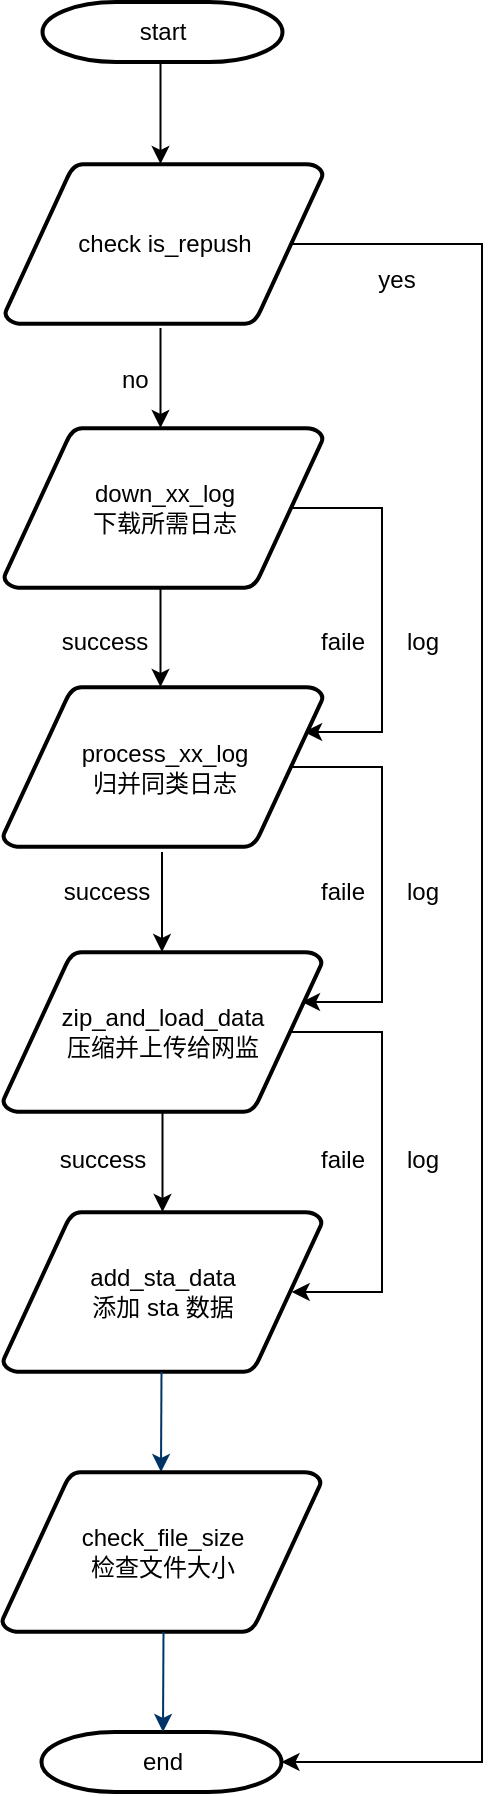 <mxfile version="13.6.6" type="github">
  <diagram id="6a731a19-8d31-9384-78a2-239565b7b9f0" name="Page-1">
    <mxGraphModel dx="1422" dy="794" grid="1" gridSize="10" guides="1" tooltips="1" connect="1" arrows="1" fold="1" page="1" pageScale="1" pageWidth="1169" pageHeight="827" background="#ffffff" math="0" shadow="0">
      <root>
        <mxCell id="0" />
        <mxCell id="1" parent="0" />
        <mxCell id="2" value="start" style="shape=mxgraph.flowchart.terminator;strokeWidth=2;gradientColor=none;gradientDirection=north;fontStyle=0;html=1;" parent="1" vertex="1">
          <mxGeometry x="260.25" y="95" width="120" height="30" as="geometry" />
        </mxCell>
        <mxCell id="g57g3PAnQJYOMXpyq4fn-56" value="" style="edgeStyle=orthogonalEdgeStyle;rounded=0;orthogonalLoop=1;jettySize=auto;html=1;exitX=0.905;exitY=0.5;exitDx=0;exitDy=0;exitPerimeter=0;entryX=1;entryY=0.5;entryDx=0;entryDy=0;entryPerimeter=0;" edge="1" parent="1" source="3" target="40">
          <mxGeometry relative="1" as="geometry">
            <mxPoint x="520" y="640" as="targetPoint" />
            <Array as="points">
              <mxPoint x="480" y="216" />
              <mxPoint x="480" y="975" />
            </Array>
          </mxGeometry>
        </mxCell>
        <mxCell id="3" value="check is_repush" style="shape=mxgraph.flowchart.data;strokeWidth=2;gradientColor=none;gradientDirection=north;fontStyle=0;html=1;" parent="1" vertex="1">
          <mxGeometry x="241.5" y="176" width="159" height="80" as="geometry" />
        </mxCell>
        <mxCell id="g57g3PAnQJYOMXpyq4fn-61" value="" style="edgeStyle=orthogonalEdgeStyle;rounded=0;orthogonalLoop=1;jettySize=auto;html=1;exitX=0.905;exitY=0.5;exitDx=0;exitDy=0;exitPerimeter=0;entryX=0.941;entryY=0.281;entryDx=0;entryDy=0;entryPerimeter=0;" edge="1" parent="1" source="5" target="g57g3PAnQJYOMXpyq4fn-64">
          <mxGeometry relative="1" as="geometry">
            <mxPoint x="390" y="450" as="targetPoint" />
            <Array as="points">
              <mxPoint x="430" y="348" />
              <mxPoint x="430" y="460" />
            </Array>
          </mxGeometry>
        </mxCell>
        <mxCell id="5" value="down_xx_log&lt;br&gt;下载所需日志" style="shape=mxgraph.flowchart.data;strokeWidth=2;gradientColor=none;gradientDirection=north;fontStyle=0;html=1;" parent="1" vertex="1">
          <mxGeometry x="241" y="308" width="159.5" height="80" as="geometry" />
        </mxCell>
        <mxCell id="11" value="no" style="text;fontStyle=0;html=1;strokeColor=none;gradientColor=none;fillColor=none;strokeWidth=2;" parent="1" vertex="1">
          <mxGeometry x="298" y="270" width="20" height="26" as="geometry" />
        </mxCell>
        <mxCell id="14" value="success" style="text;fontStyle=0;html=1;strokeColor=none;gradientColor=none;fillColor=none;strokeWidth=2;align=center;" parent="1" vertex="1">
          <mxGeometry x="271" y="401" width="40" height="26" as="geometry" />
        </mxCell>
        <mxCell id="40" value="end" style="shape=mxgraph.flowchart.terminator;strokeWidth=2;gradientColor=none;gradientDirection=north;fontStyle=0;html=1;" parent="1" vertex="1">
          <mxGeometry x="259.75" y="960" width="120" height="30" as="geometry" />
        </mxCell>
        <mxCell id="g57g3PAnQJYOMXpyq4fn-58" value="yes" style="text;fontStyle=0;html=1;strokeColor=none;gradientColor=none;fillColor=none;strokeWidth=2;align=center;" vertex="1" parent="1">
          <mxGeometry x="417" y="220" width="40" height="26" as="geometry" />
        </mxCell>
        <mxCell id="g57g3PAnQJYOMXpyq4fn-62" value="faile" style="text;fontStyle=0;html=1;strokeColor=none;gradientColor=none;fillColor=none;strokeWidth=2;align=center;" vertex="1" parent="1">
          <mxGeometry x="390" y="401" width="40" height="26" as="geometry" />
        </mxCell>
        <mxCell id="g57g3PAnQJYOMXpyq4fn-63" value="log" style="text;fontStyle=0;html=1;strokeColor=none;gradientColor=none;fillColor=none;strokeWidth=2;align=center;" vertex="1" parent="1">
          <mxGeometry x="430" y="401" width="40" height="26" as="geometry" />
        </mxCell>
        <mxCell id="g57g3PAnQJYOMXpyq4fn-64" value="process_xx_log&lt;br&gt;归并同类日志" style="shape=mxgraph.flowchart.data;strokeWidth=2;gradientColor=none;gradientDirection=north;fontStyle=0;html=1;" vertex="1" parent="1">
          <mxGeometry x="240.5" y="437.5" width="160" height="80" as="geometry" />
        </mxCell>
        <mxCell id="g57g3PAnQJYOMXpyq4fn-75" value="" style="edgeStyle=orthogonalEdgeStyle;rounded=0;orthogonalLoop=1;jettySize=auto;html=1;" edge="1" parent="1" source="g57g3PAnQJYOMXpyq4fn-65" target="g57g3PAnQJYOMXpyq4fn-71">
          <mxGeometry relative="1" as="geometry" />
        </mxCell>
        <mxCell id="g57g3PAnQJYOMXpyq4fn-65" value="zip_and_load_data&lt;br&gt;压缩并上传给网监" style="shape=mxgraph.flowchart.data;strokeWidth=2;gradientColor=none;gradientDirection=north;fontStyle=0;html=1;" vertex="1" parent="1">
          <mxGeometry x="240.5" y="570" width="159.5" height="80" as="geometry" />
        </mxCell>
        <mxCell id="g57g3PAnQJYOMXpyq4fn-66" value="" style="edgeStyle=orthogonalEdgeStyle;rounded=0;orthogonalLoop=1;jettySize=auto;html=1;exitX=0.905;exitY=0.5;exitDx=0;exitDy=0;exitPerimeter=0;" edge="1" parent="1" source="g57g3PAnQJYOMXpyq4fn-64">
          <mxGeometry relative="1" as="geometry">
            <mxPoint x="384.498" y="489.5" as="sourcePoint" />
            <mxPoint x="390" y="595" as="targetPoint" />
            <Array as="points">
              <mxPoint x="430" y="478" />
              <mxPoint x="430" y="595" />
            </Array>
          </mxGeometry>
        </mxCell>
        <mxCell id="g57g3PAnQJYOMXpyq4fn-67" value="success" style="text;fontStyle=0;html=1;strokeColor=none;gradientColor=none;fillColor=none;strokeWidth=2;align=center;" vertex="1" parent="1">
          <mxGeometry x="272" y="526" width="40" height="26" as="geometry" />
        </mxCell>
        <mxCell id="g57g3PAnQJYOMXpyq4fn-68" value="faile" style="text;fontStyle=0;html=1;strokeColor=none;gradientColor=none;fillColor=none;strokeWidth=2;align=center;" vertex="1" parent="1">
          <mxGeometry x="390" y="526" width="40" height="26" as="geometry" />
        </mxCell>
        <mxCell id="g57g3PAnQJYOMXpyq4fn-69" value="" style="edgeStyle=orthogonalEdgeStyle;rounded=0;orthogonalLoop=1;jettySize=auto;html=1;entryX=0.905;entryY=0.5;entryDx=0;entryDy=0;entryPerimeter=0;" edge="1" parent="1" target="g57g3PAnQJYOMXpyq4fn-71">
          <mxGeometry relative="1" as="geometry">
            <mxPoint x="384" y="610" as="sourcePoint" />
            <mxPoint x="430" y="720" as="targetPoint" />
            <Array as="points">
              <mxPoint x="430" y="610" />
              <mxPoint x="430" y="740" />
            </Array>
          </mxGeometry>
        </mxCell>
        <mxCell id="g57g3PAnQJYOMXpyq4fn-70" value="faile" style="text;fontStyle=0;html=1;strokeColor=none;gradientColor=none;fillColor=none;strokeWidth=2;align=center;" vertex="1" parent="1">
          <mxGeometry x="390" y="660" width="40" height="26" as="geometry" />
        </mxCell>
        <mxCell id="g57g3PAnQJYOMXpyq4fn-71" value="add_sta_data&lt;br&gt;添加 sta 数据" style="shape=mxgraph.flowchart.data;strokeWidth=2;gradientColor=none;gradientDirection=north;fontStyle=0;html=1;" vertex="1" parent="1">
          <mxGeometry x="240.5" y="700" width="159.5" height="80" as="geometry" />
        </mxCell>
        <mxCell id="g57g3PAnQJYOMXpyq4fn-74" value="success" style="text;fontStyle=0;html=1;strokeColor=none;gradientColor=none;fillColor=none;strokeWidth=2;align=center;" vertex="1" parent="1">
          <mxGeometry x="270" y="660" width="40" height="26" as="geometry" />
        </mxCell>
        <mxCell id="g57g3PAnQJYOMXpyq4fn-77" value="log" style="text;fontStyle=0;html=1;strokeColor=none;gradientColor=none;fillColor=none;strokeWidth=2;align=center;" vertex="1" parent="1">
          <mxGeometry x="430" y="660" width="40" height="26" as="geometry" />
        </mxCell>
        <mxCell id="g57g3PAnQJYOMXpyq4fn-78" value="log" style="text;fontStyle=0;html=1;strokeColor=none;gradientColor=none;fillColor=none;strokeWidth=2;align=center;" vertex="1" parent="1">
          <mxGeometry x="430" y="526" width="40" height="26" as="geometry" />
        </mxCell>
        <mxCell id="g57g3PAnQJYOMXpyq4fn-79" value="" style="edgeStyle=elbowEdgeStyle;elbow=vertical;fontStyle=1;strokeColor=#003366;strokeWidth=1;html=1;" edge="1" parent="1">
          <mxGeometry x="-0.5" y="-1065" width="100" height="100" as="geometry">
            <mxPoint x="319.75" y="780" as="sourcePoint" />
            <mxPoint x="319.5" y="830" as="targetPoint" />
            <Array as="points">
              <mxPoint x="320" y="780" />
            </Array>
          </mxGeometry>
        </mxCell>
        <mxCell id="g57g3PAnQJYOMXpyq4fn-80" value="check_file_size&lt;br&gt;检查文件大小" style="shape=mxgraph.flowchart.data;strokeWidth=2;gradientColor=none;gradientDirection=north;fontStyle=0;html=1;" vertex="1" parent="1">
          <mxGeometry x="240" y="830" width="159.5" height="80" as="geometry" />
        </mxCell>
        <mxCell id="g57g3PAnQJYOMXpyq4fn-84" value="" style="edgeStyle=orthogonalEdgeStyle;rounded=0;orthogonalLoop=1;jettySize=auto;html=1;" edge="1" parent="1">
          <mxGeometry relative="1" as="geometry">
            <mxPoint x="320" y="520" as="sourcePoint" />
            <mxPoint x="320" y="570" as="targetPoint" />
          </mxGeometry>
        </mxCell>
        <mxCell id="g57g3PAnQJYOMXpyq4fn-85" value="" style="edgeStyle=orthogonalEdgeStyle;rounded=0;orthogonalLoop=1;jettySize=auto;html=1;" edge="1" parent="1">
          <mxGeometry relative="1" as="geometry">
            <mxPoint x="319.25" y="387.5" as="sourcePoint" />
            <mxPoint x="319.25" y="437.5" as="targetPoint" />
          </mxGeometry>
        </mxCell>
        <mxCell id="g57g3PAnQJYOMXpyq4fn-88" value="" style="edgeStyle=orthogonalEdgeStyle;rounded=0;orthogonalLoop=1;jettySize=auto;html=1;" edge="1" parent="1">
          <mxGeometry relative="1" as="geometry">
            <mxPoint x="319.25" y="258" as="sourcePoint" />
            <mxPoint x="319.25" y="308" as="targetPoint" />
          </mxGeometry>
        </mxCell>
        <mxCell id="g57g3PAnQJYOMXpyq4fn-89" style="edgeStyle=orthogonalEdgeStyle;rounded=0;orthogonalLoop=1;jettySize=auto;html=1;exitX=0.5;exitY=1;exitDx=0;exitDy=0;" edge="1" parent="1" source="g57g3PAnQJYOMXpyq4fn-58" target="g57g3PAnQJYOMXpyq4fn-58">
          <mxGeometry relative="1" as="geometry" />
        </mxCell>
        <mxCell id="g57g3PAnQJYOMXpyq4fn-91" value="" style="edgeStyle=orthogonalEdgeStyle;rounded=0;orthogonalLoop=1;jettySize=auto;html=1;" edge="1" parent="1">
          <mxGeometry relative="1" as="geometry">
            <mxPoint x="319.25" y="126" as="sourcePoint" />
            <mxPoint x="319.25" y="176" as="targetPoint" />
          </mxGeometry>
        </mxCell>
        <mxCell id="g57g3PAnQJYOMXpyq4fn-92" value="" style="edgeStyle=elbowEdgeStyle;elbow=vertical;fontStyle=1;strokeColor=#003366;strokeWidth=1;html=1;" edge="1" parent="1">
          <mxGeometry x="0.5" y="-935" width="100" height="100" as="geometry">
            <mxPoint x="320.75" y="910" as="sourcePoint" />
            <mxPoint x="320.5" y="960" as="targetPoint" />
            <Array as="points">
              <mxPoint x="321" y="910" />
            </Array>
          </mxGeometry>
        </mxCell>
      </root>
    </mxGraphModel>
  </diagram>
</mxfile>
